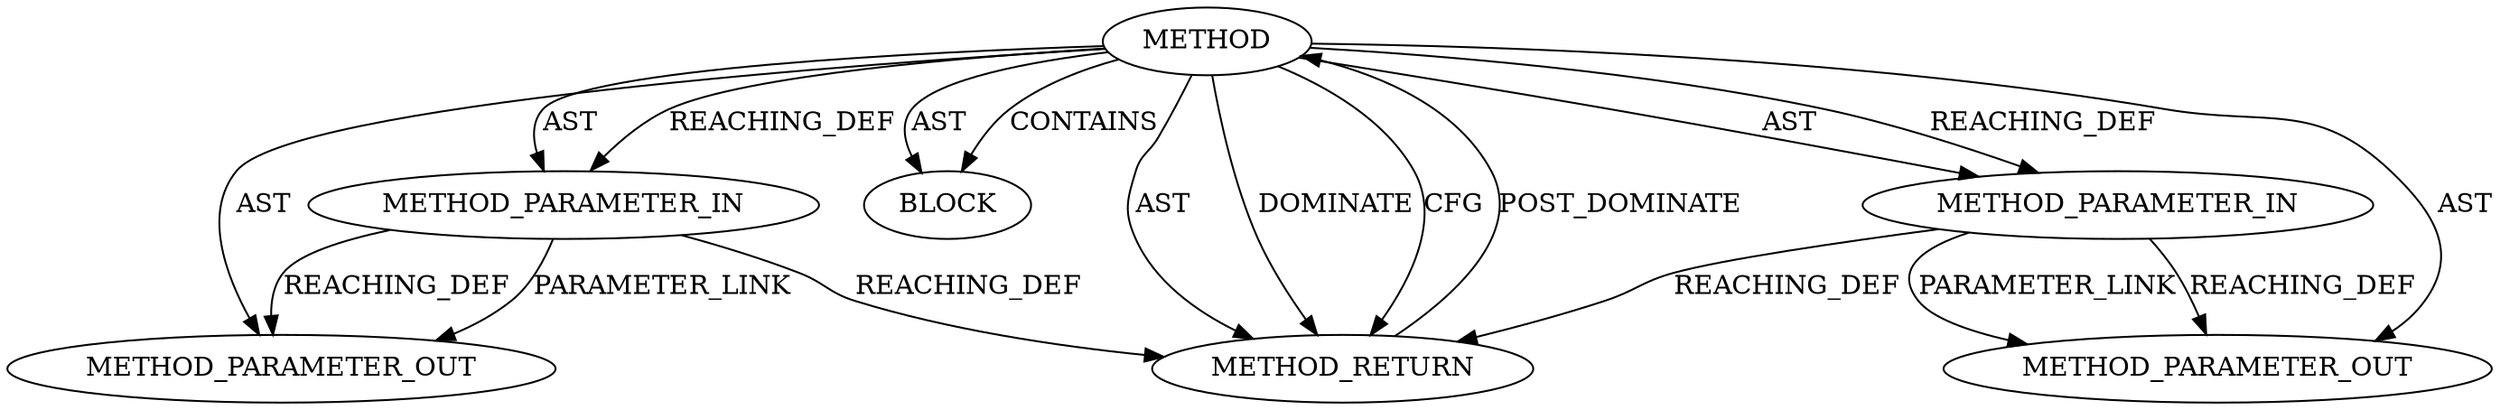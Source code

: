 digraph {
  22060 [label=METHOD_PARAMETER_OUT ORDER=2 CODE="p2" IS_VARIADIC=false TYPE_FULL_NAME="ANY" EVALUATION_STRATEGY="BY_VALUE" INDEX=2 NAME="p2"]
  20121 [label=METHOD AST_PARENT_TYPE="NAMESPACE_BLOCK" AST_PARENT_FULL_NAME="<global>" ORDER=0 CODE="<empty>" FULL_NAME="aead_request_set_tfm" IS_EXTERNAL=true FILENAME="<empty>" SIGNATURE="" NAME="aead_request_set_tfm"]
  20124 [label=BLOCK ORDER=1 ARGUMENT_INDEX=1 CODE="<empty>" TYPE_FULL_NAME="ANY"]
  20125 [label=METHOD_RETURN ORDER=2 CODE="RET" TYPE_FULL_NAME="ANY" EVALUATION_STRATEGY="BY_VALUE"]
  20122 [label=METHOD_PARAMETER_IN ORDER=1 CODE="p1" IS_VARIADIC=false TYPE_FULL_NAME="ANY" EVALUATION_STRATEGY="BY_VALUE" INDEX=1 NAME="p1"]
  20123 [label=METHOD_PARAMETER_IN ORDER=2 CODE="p2" IS_VARIADIC=false TYPE_FULL_NAME="ANY" EVALUATION_STRATEGY="BY_VALUE" INDEX=2 NAME="p2"]
  22059 [label=METHOD_PARAMETER_OUT ORDER=1 CODE="p1" IS_VARIADIC=false TYPE_FULL_NAME="ANY" EVALUATION_STRATEGY="BY_VALUE" INDEX=1 NAME="p1"]
  20121 -> 20122 [label=AST ]
  20123 -> 20125 [label=REACHING_DEF VARIABLE="p2"]
  20121 -> 20124 [label=AST ]
  20121 -> 20125 [label=AST ]
  20122 -> 22059 [label=PARAMETER_LINK ]
  20121 -> 20123 [label=AST ]
  20121 -> 22060 [label=AST ]
  20121 -> 20125 [label=DOMINATE ]
  20121 -> 20125 [label=CFG ]
  20122 -> 22059 [label=REACHING_DEF VARIABLE="p1"]
  20125 -> 20121 [label=POST_DOMINATE ]
  20121 -> 20122 [label=REACHING_DEF VARIABLE=""]
  20122 -> 20125 [label=REACHING_DEF VARIABLE="p1"]
  20121 -> 20124 [label=CONTAINS ]
  20121 -> 20123 [label=REACHING_DEF VARIABLE=""]
  20123 -> 22060 [label=REACHING_DEF VARIABLE="p2"]
  20123 -> 22060 [label=PARAMETER_LINK ]
  20121 -> 22059 [label=AST ]
}
